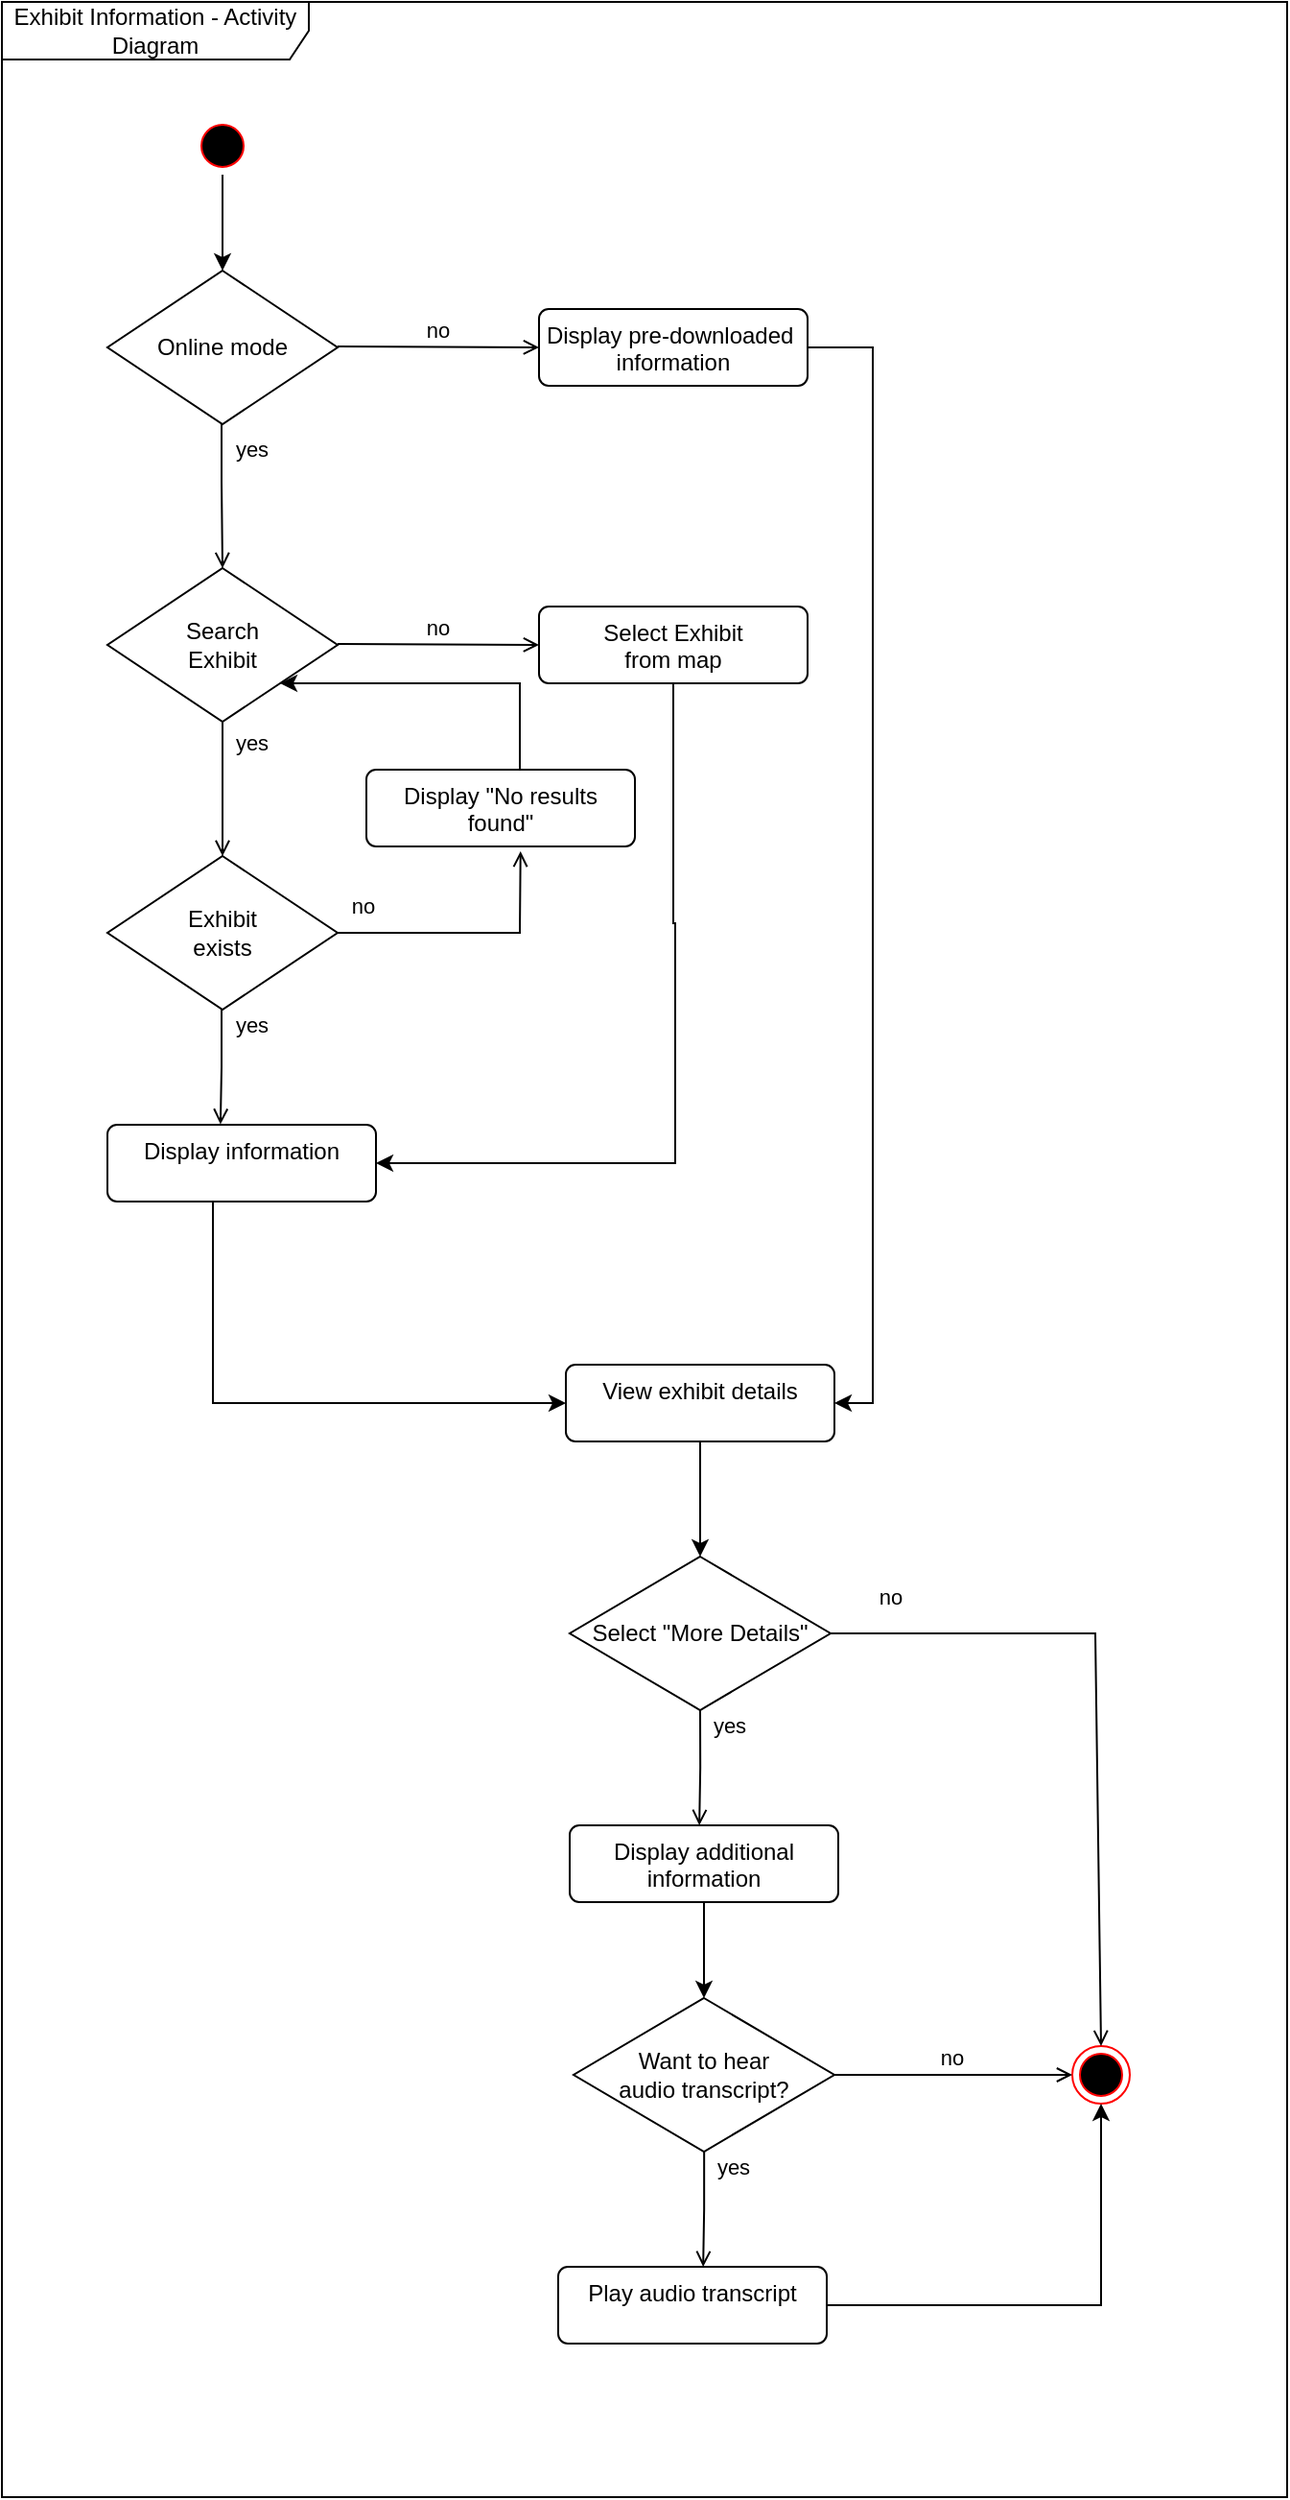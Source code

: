 <mxfile version="26.1.3">
  <diagram name="Page-1" id="WoRfIgXZ7IXVE7NbKtxp">
    <mxGraphModel dx="1434" dy="772" grid="1" gridSize="10" guides="1" tooltips="1" connect="1" arrows="1" fold="1" page="1" pageScale="1" pageWidth="827" pageHeight="1169" math="0" shadow="0">
      <root>
        <mxCell id="0" />
        <mxCell id="1" parent="0" />
        <mxCell id="Ie9cExJiKf0ZYBR4mteG-31" style="edgeStyle=orthogonalEdgeStyle;rounded=0;orthogonalLoop=1;jettySize=auto;html=1;entryX=0.5;entryY=0;entryDx=0;entryDy=0;" parent="1" source="Ie9cExJiKf0ZYBR4mteG-1" target="Ie9cExJiKf0ZYBR4mteG-44" edge="1">
          <mxGeometry relative="1" as="geometry">
            <mxPoint x="490" y="220" as="targetPoint" />
            <Array as="points">
              <mxPoint x="175" y="190" />
              <mxPoint x="175" y="190" />
            </Array>
          </mxGeometry>
        </mxCell>
        <mxCell id="Ie9cExJiKf0ZYBR4mteG-1" value="" style="ellipse;html=1;shape=startState;fillColor=#000000;strokeColor=#ff0000;" parent="1" vertex="1">
          <mxGeometry x="160" y="120" width="30" height="30" as="geometry" />
        </mxCell>
        <mxCell id="Ie9cExJiKf0ZYBR4mteG-30" value="Search&lt;div&gt;Exhibit&lt;/div&gt;" style="rhombus;whiteSpace=wrap;html=1;" parent="1" vertex="1">
          <mxGeometry x="115" y="355" width="120" height="80" as="geometry" />
        </mxCell>
        <mxCell id="Ie9cExJiKf0ZYBR4mteG-39" style="edgeStyle=orthogonalEdgeStyle;rounded=0;orthogonalLoop=1;jettySize=auto;html=1;entryX=1;entryY=0.5;entryDx=0;entryDy=0;" parent="1" source="Ie9cExJiKf0ZYBR4mteG-33" target="Ie9cExJiKf0ZYBR4mteG-34" edge="1">
          <mxGeometry relative="1" as="geometry">
            <mxPoint x="410" y="665" as="targetPoint" />
            <Array as="points">
              <mxPoint x="410" y="540" />
              <mxPoint x="411" y="540" />
              <mxPoint x="411" y="665" />
            </Array>
          </mxGeometry>
        </mxCell>
        <mxCell id="Ie9cExJiKf0ZYBR4mteG-33" value="Select Exhibit&lt;div&gt;from map&lt;/div&gt;" style="html=1;align=center;verticalAlign=top;rounded=1;absoluteArcSize=1;arcSize=10;dashed=0;whiteSpace=wrap;" parent="1" vertex="1">
          <mxGeometry x="340" y="375" width="140" height="40" as="geometry" />
        </mxCell>
        <mxCell id="Ie9cExJiKf0ZYBR4mteG-50" style="edgeStyle=orthogonalEdgeStyle;rounded=0;orthogonalLoop=1;jettySize=auto;html=1;entryX=0;entryY=0.5;entryDx=0;entryDy=0;exitX=0.393;exitY=0.875;exitDx=0;exitDy=0;exitPerimeter=0;" parent="1" source="Ie9cExJiKf0ZYBR4mteG-34" target="Ie9cExJiKf0ZYBR4mteG-48" edge="1">
          <mxGeometry relative="1" as="geometry">
            <mxPoint x="185" y="800" as="targetPoint" />
            <mxPoint x="170" y="690" as="sourcePoint" />
            <Array as="points">
              <mxPoint x="170" y="790" />
            </Array>
          </mxGeometry>
        </mxCell>
        <mxCell id="Ie9cExJiKf0ZYBR4mteG-34" value="Display information" style="html=1;align=center;verticalAlign=top;rounded=1;absoluteArcSize=1;arcSize=10;dashed=0;whiteSpace=wrap;" parent="1" vertex="1">
          <mxGeometry x="115" y="645" width="140" height="40" as="geometry" />
        </mxCell>
        <mxCell id="Ie9cExJiKf0ZYBR4mteG-35" value="&lt;div&gt;Exhibit&lt;/div&gt;&lt;div&gt;exists&lt;/div&gt;" style="rhombus;whiteSpace=wrap;html=1;" parent="1" vertex="1">
          <mxGeometry x="115" y="505" width="120" height="80" as="geometry" />
        </mxCell>
        <mxCell id="Ie9cExJiKf0ZYBR4mteG-37" value="no" style="html=1;verticalAlign=bottom;labelBackgroundColor=none;endArrow=open;endFill=0;rounded=0;entryX=0;entryY=0.5;entryDx=0;entryDy=0;" parent="1" target="Ie9cExJiKf0ZYBR4mteG-33" edge="1">
          <mxGeometry width="160" relative="1" as="geometry">
            <mxPoint x="235" y="394.5" as="sourcePoint" />
            <mxPoint x="395" y="394.5" as="targetPoint" />
          </mxGeometry>
        </mxCell>
        <mxCell id="Ie9cExJiKf0ZYBR4mteG-38" value="yes" style="html=1;verticalAlign=bottom;labelBackgroundColor=none;endArrow=open;endFill=0;rounded=0;entryX=0.5;entryY=0;entryDx=0;entryDy=0;exitX=0.5;exitY=1;exitDx=0;exitDy=0;" parent="1" source="Ie9cExJiKf0ZYBR4mteG-30" target="Ie9cExJiKf0ZYBR4mteG-35" edge="1">
          <mxGeometry x="-0.429" y="15" width="160" relative="1" as="geometry">
            <mxPoint x="245" y="404.5" as="sourcePoint" />
            <mxPoint x="350" y="405" as="targetPoint" />
            <Array as="points">
              <mxPoint x="175" y="465" />
            </Array>
            <mxPoint as="offset" />
          </mxGeometry>
        </mxCell>
        <mxCell id="Ie9cExJiKf0ZYBR4mteG-41" value="no" style="html=1;verticalAlign=bottom;labelBackgroundColor=none;endArrow=open;endFill=0;rounded=0;exitX=1;exitY=0.5;exitDx=0;exitDy=0;entryX=0.574;entryY=1.062;entryDx=0;entryDy=0;entryPerimeter=0;" parent="1" source="Ie9cExJiKf0ZYBR4mteG-35" target="L17tEOdWh0pDIh4ecxEQ-1" edge="1">
          <mxGeometry x="-0.808" y="5" width="160" relative="1" as="geometry">
            <mxPoint x="230" y="544.5" as="sourcePoint" />
            <mxPoint x="370" y="490" as="targetPoint" />
            <Array as="points">
              <mxPoint x="330" y="545" />
            </Array>
            <mxPoint as="offset" />
          </mxGeometry>
        </mxCell>
        <mxCell id="Ie9cExJiKf0ZYBR4mteG-42" value="yes" style="html=1;verticalAlign=bottom;labelBackgroundColor=none;endArrow=open;endFill=0;rounded=0;entryX=0.421;entryY=-0.005;entryDx=0;entryDy=0;exitX=0.5;exitY=1;exitDx=0;exitDy=0;entryPerimeter=0;" parent="1" target="Ie9cExJiKf0ZYBR4mteG-34" edge="1">
          <mxGeometry x="-0.429" y="15" width="160" relative="1" as="geometry">
            <mxPoint x="174.5" y="585" as="sourcePoint" />
            <mxPoint x="174.5" y="655" as="targetPoint" />
            <Array as="points">
              <mxPoint x="174.5" y="615" />
            </Array>
            <mxPoint as="offset" />
          </mxGeometry>
        </mxCell>
        <mxCell id="Ie9cExJiKf0ZYBR4mteG-44" value="Online mode" style="rhombus;whiteSpace=wrap;html=1;" parent="1" vertex="1">
          <mxGeometry x="115" y="200" width="120" height="80" as="geometry" />
        </mxCell>
        <mxCell id="Ie9cExJiKf0ZYBR4mteG-45" value="no" style="html=1;verticalAlign=bottom;labelBackgroundColor=none;endArrow=open;endFill=0;rounded=0;entryX=0;entryY=0.5;entryDx=0;entryDy=0;" parent="1" edge="1">
          <mxGeometry width="160" relative="1" as="geometry">
            <mxPoint x="235" y="239.5" as="sourcePoint" />
            <mxPoint x="340" y="240" as="targetPoint" />
          </mxGeometry>
        </mxCell>
        <mxCell id="Ie9cExJiKf0ZYBR4mteG-46" value="yes" style="html=1;verticalAlign=bottom;labelBackgroundColor=none;endArrow=open;endFill=0;rounded=0;entryX=0.5;entryY=0;entryDx=0;entryDy=0;exitX=0.5;exitY=1;exitDx=0;exitDy=0;" parent="1" target="Ie9cExJiKf0ZYBR4mteG-30" edge="1">
          <mxGeometry x="-0.429" y="15" width="160" relative="1" as="geometry">
            <mxPoint x="174.5" y="280" as="sourcePoint" />
            <mxPoint x="174.5" y="350" as="targetPoint" />
            <Array as="points">
              <mxPoint x="174.5" y="310" />
            </Array>
            <mxPoint as="offset" />
          </mxGeometry>
        </mxCell>
        <mxCell id="Ie9cExJiKf0ZYBR4mteG-51" style="edgeStyle=orthogonalEdgeStyle;rounded=0;orthogonalLoop=1;jettySize=auto;html=1;entryX=1;entryY=0.5;entryDx=0;entryDy=0;" parent="1" source="Ie9cExJiKf0ZYBR4mteG-47" target="Ie9cExJiKf0ZYBR4mteG-48" edge="1">
          <mxGeometry relative="1" as="geometry">
            <mxPoint x="530" y="800" as="targetPoint" />
            <Array as="points">
              <mxPoint x="514" y="240" />
              <mxPoint x="514" y="790" />
            </Array>
          </mxGeometry>
        </mxCell>
        <mxCell id="Ie9cExJiKf0ZYBR4mteG-47" value="Display pre-downloaded&amp;nbsp;&lt;div&gt;information&lt;/div&gt;" style="html=1;align=center;verticalAlign=top;rounded=1;absoluteArcSize=1;arcSize=10;dashed=0;whiteSpace=wrap;" parent="1" vertex="1">
          <mxGeometry x="340" y="220" width="140" height="40" as="geometry" />
        </mxCell>
        <mxCell id="Ie9cExJiKf0ZYBR4mteG-53" style="edgeStyle=orthogonalEdgeStyle;rounded=0;orthogonalLoop=1;jettySize=auto;html=1;entryX=0.5;entryY=0;entryDx=0;entryDy=0;" parent="1" source="Ie9cExJiKf0ZYBR4mteG-48" target="L17tEOdWh0pDIh4ecxEQ-3" edge="1">
          <mxGeometry relative="1" as="geometry" />
        </mxCell>
        <mxCell id="Ie9cExJiKf0ZYBR4mteG-48" value="View exhibit details" style="html=1;align=center;verticalAlign=top;rounded=1;absoluteArcSize=1;arcSize=10;dashed=0;whiteSpace=wrap;" parent="1" vertex="1">
          <mxGeometry x="354" y="770" width="140" height="40" as="geometry" />
        </mxCell>
        <mxCell id="66KeTNih_9efS3hl3MfE-1" value="Exhibit Information - Activity Diagram" style="shape=umlFrame;whiteSpace=wrap;html=1;pointerEvents=0;recursiveResize=0;container=1;collapsible=0;width=160;" parent="1" vertex="1">
          <mxGeometry x="60" y="60" width="670" height="1300" as="geometry" />
        </mxCell>
        <mxCell id="L17tEOdWh0pDIh4ecxEQ-1" value="Display &quot;No results found&quot;" style="html=1;align=center;verticalAlign=top;rounded=1;absoluteArcSize=1;arcSize=10;dashed=0;whiteSpace=wrap;" parent="66KeTNih_9efS3hl3MfE-1" vertex="1">
          <mxGeometry x="190" y="400" width="140" height="40" as="geometry" />
        </mxCell>
        <mxCell id="L17tEOdWh0pDIh4ecxEQ-3" value="&lt;div&gt;Select &quot;More Details&quot;&lt;/div&gt;" style="rhombus;whiteSpace=wrap;html=1;" parent="66KeTNih_9efS3hl3MfE-1" vertex="1">
          <mxGeometry x="296" y="810" width="136" height="80" as="geometry" />
        </mxCell>
        <mxCell id="Ie9cExJiKf0ZYBR4mteG-3" value="" style="ellipse;html=1;shape=endState;fillColor=#000000;strokeColor=#ff0000;" parent="66KeTNih_9efS3hl3MfE-1" vertex="1">
          <mxGeometry x="558" y="1065" width="30" height="30" as="geometry" />
        </mxCell>
        <mxCell id="Ie9cExJiKf0ZYBR4mteG-54" value="no" style="html=1;verticalAlign=bottom;labelBackgroundColor=none;endArrow=open;endFill=0;rounded=0;entryX=0;entryY=0.5;entryDx=0;entryDy=0;" parent="66KeTNih_9efS3hl3MfE-1" target="Ie9cExJiKf0ZYBR4mteG-3" edge="1">
          <mxGeometry width="160" relative="1" as="geometry">
            <mxPoint x="432" y="1080" as="sourcePoint" />
            <mxPoint x="537" y="1094.5" as="targetPoint" />
          </mxGeometry>
        </mxCell>
        <mxCell id="Ie9cExJiKf0ZYBR4mteG-55" value="yes" style="html=1;verticalAlign=bottom;labelBackgroundColor=none;endArrow=open;endFill=0;rounded=0;entryX=0.421;entryY=-0.005;entryDx=0;entryDy=0;exitX=0.5;exitY=1;exitDx=0;exitDy=0;entryPerimeter=0;" parent="66KeTNih_9efS3hl3MfE-1" edge="1">
          <mxGeometry x="-0.429" y="15" width="160" relative="1" as="geometry">
            <mxPoint x="366.08" y="1120" as="sourcePoint" />
            <mxPoint x="365.58" y="1180" as="targetPoint" />
            <Array as="points">
              <mxPoint x="366.08" y="1150" />
            </Array>
            <mxPoint as="offset" />
          </mxGeometry>
        </mxCell>
        <mxCell id="Ie9cExJiKf0ZYBR4mteG-57" style="edgeStyle=orthogonalEdgeStyle;rounded=0;orthogonalLoop=1;jettySize=auto;html=1;entryX=0.5;entryY=1;entryDx=0;entryDy=0;" parent="66KeTNih_9efS3hl3MfE-1" source="Ie9cExJiKf0ZYBR4mteG-56" target="Ie9cExJiKf0ZYBR4mteG-3" edge="1">
          <mxGeometry relative="1" as="geometry">
            <mxPoint x="360" y="1340" as="targetPoint" />
          </mxGeometry>
        </mxCell>
        <mxCell id="Ie9cExJiKf0ZYBR4mteG-56" value="Play audio transcript" style="html=1;align=center;verticalAlign=top;rounded=1;absoluteArcSize=1;arcSize=10;dashed=0;whiteSpace=wrap;" parent="66KeTNih_9efS3hl3MfE-1" vertex="1">
          <mxGeometry x="290" y="1180" width="140" height="40" as="geometry" />
        </mxCell>
        <mxCell id="Ie9cExJiKf0ZYBR4mteG-52" value="&lt;div&gt;Want to hear&lt;/div&gt;&lt;div&gt;audio transcript?&lt;/div&gt;" style="rhombus;whiteSpace=wrap;html=1;" parent="66KeTNih_9efS3hl3MfE-1" vertex="1">
          <mxGeometry x="298" y="1040" width="136" height="80" as="geometry" />
        </mxCell>
        <mxCell id="L17tEOdWh0pDIh4ecxEQ-6" value="no" style="html=1;verticalAlign=bottom;labelBackgroundColor=none;endArrow=open;endFill=0;rounded=0;entryX=0.5;entryY=0;entryDx=0;entryDy=0;exitX=1;exitY=0.5;exitDx=0;exitDy=0;" parent="66KeTNih_9efS3hl3MfE-1" source="L17tEOdWh0pDIh4ecxEQ-3" target="Ie9cExJiKf0ZYBR4mteG-3" edge="1">
          <mxGeometry x="-0.827" y="10" width="160" relative="1" as="geometry">
            <mxPoint x="452" y="860" as="sourcePoint" />
            <mxPoint x="578" y="860" as="targetPoint" />
            <Array as="points">
              <mxPoint x="570" y="850" />
            </Array>
            <mxPoint as="offset" />
          </mxGeometry>
        </mxCell>
        <mxCell id="L17tEOdWh0pDIh4ecxEQ-7" value="yes" style="html=1;verticalAlign=bottom;labelBackgroundColor=none;endArrow=open;endFill=0;rounded=0;entryX=0.421;entryY=-0.005;entryDx=0;entryDy=0;exitX=0.5;exitY=1;exitDx=0;exitDy=0;entryPerimeter=0;" parent="66KeTNih_9efS3hl3MfE-1" source="L17tEOdWh0pDIh4ecxEQ-3" edge="1">
          <mxGeometry x="-0.429" y="15" width="160" relative="1" as="geometry">
            <mxPoint x="364.08" y="890" as="sourcePoint" />
            <mxPoint x="363.58" y="950" as="targetPoint" />
            <Array as="points">
              <mxPoint x="364.08" y="920" />
            </Array>
            <mxPoint as="offset" />
          </mxGeometry>
        </mxCell>
        <mxCell id="L17tEOdWh0pDIh4ecxEQ-10" style="edgeStyle=orthogonalEdgeStyle;rounded=0;orthogonalLoop=1;jettySize=auto;html=1;entryX=0.5;entryY=0;entryDx=0;entryDy=0;" parent="66KeTNih_9efS3hl3MfE-1" source="L17tEOdWh0pDIh4ecxEQ-8" target="Ie9cExJiKf0ZYBR4mteG-52" edge="1">
          <mxGeometry relative="1" as="geometry" />
        </mxCell>
        <mxCell id="L17tEOdWh0pDIh4ecxEQ-8" value="Display additional information" style="html=1;align=center;verticalAlign=top;rounded=1;absoluteArcSize=1;arcSize=10;dashed=0;whiteSpace=wrap;" parent="66KeTNih_9efS3hl3MfE-1" vertex="1">
          <mxGeometry x="296" y="950" width="140" height="40" as="geometry" />
        </mxCell>
        <mxCell id="L17tEOdWh0pDIh4ecxEQ-2" style="edgeStyle=orthogonalEdgeStyle;rounded=0;orthogonalLoop=1;jettySize=auto;html=1;entryX=1;entryY=1;entryDx=0;entryDy=0;" parent="1" source="L17tEOdWh0pDIh4ecxEQ-1" target="Ie9cExJiKf0ZYBR4mteG-30" edge="1">
          <mxGeometry relative="1" as="geometry">
            <Array as="points">
              <mxPoint x="330" y="415" />
            </Array>
          </mxGeometry>
        </mxCell>
      </root>
    </mxGraphModel>
  </diagram>
</mxfile>
